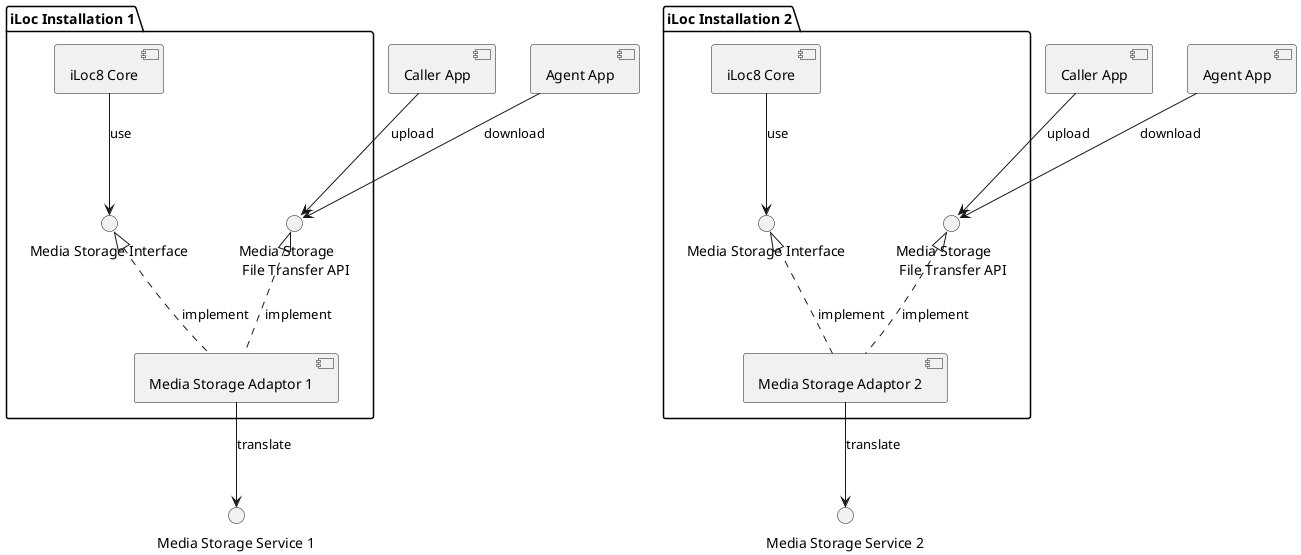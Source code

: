 @startuml

package "iLoc Installation 1" {
	() "Media Storage \n File Transfer API" as FileAPI1
	[iLoc8 Core] as Core1
	() "Media Storage Interface" as Interface1
	[Media Storage Adaptor 1] as Adaptor1
}

() "Media Storage Service 1" as Service1

[Caller App] as Caller1
[Agent App] as Agent1

package "iLoc Installation 2" {
	[iLoc8 Core] as Core2
	() "Media Storage Interface" as Interface2
	[Media Storage Adaptor 2] as Adaptor2
	() "Media Storage \n File Transfer API" as FileAPI2
}

() "Media Storage Service 2" as Service2

[Caller App] as Caller2
[Agent App] as Agent2

Core1 --> Interface1: use
Interface1 <|.. Adaptor1: implement
Adaptor1 --> Service1: translate
FileAPI1 <|.. Adaptor1: implement
Caller1 --> FileAPI1: upload
Agent1 --> FileAPI1: download

Core2 --> Interface2: use
Interface2 <|.. Adaptor2: implement
Adaptor2 --> Service2: translate
FileAPI2 <|.. Adaptor2: implement
Agent2 --> FileAPI2: download
Caller2 --> FileAPI2: upload

@enduml
